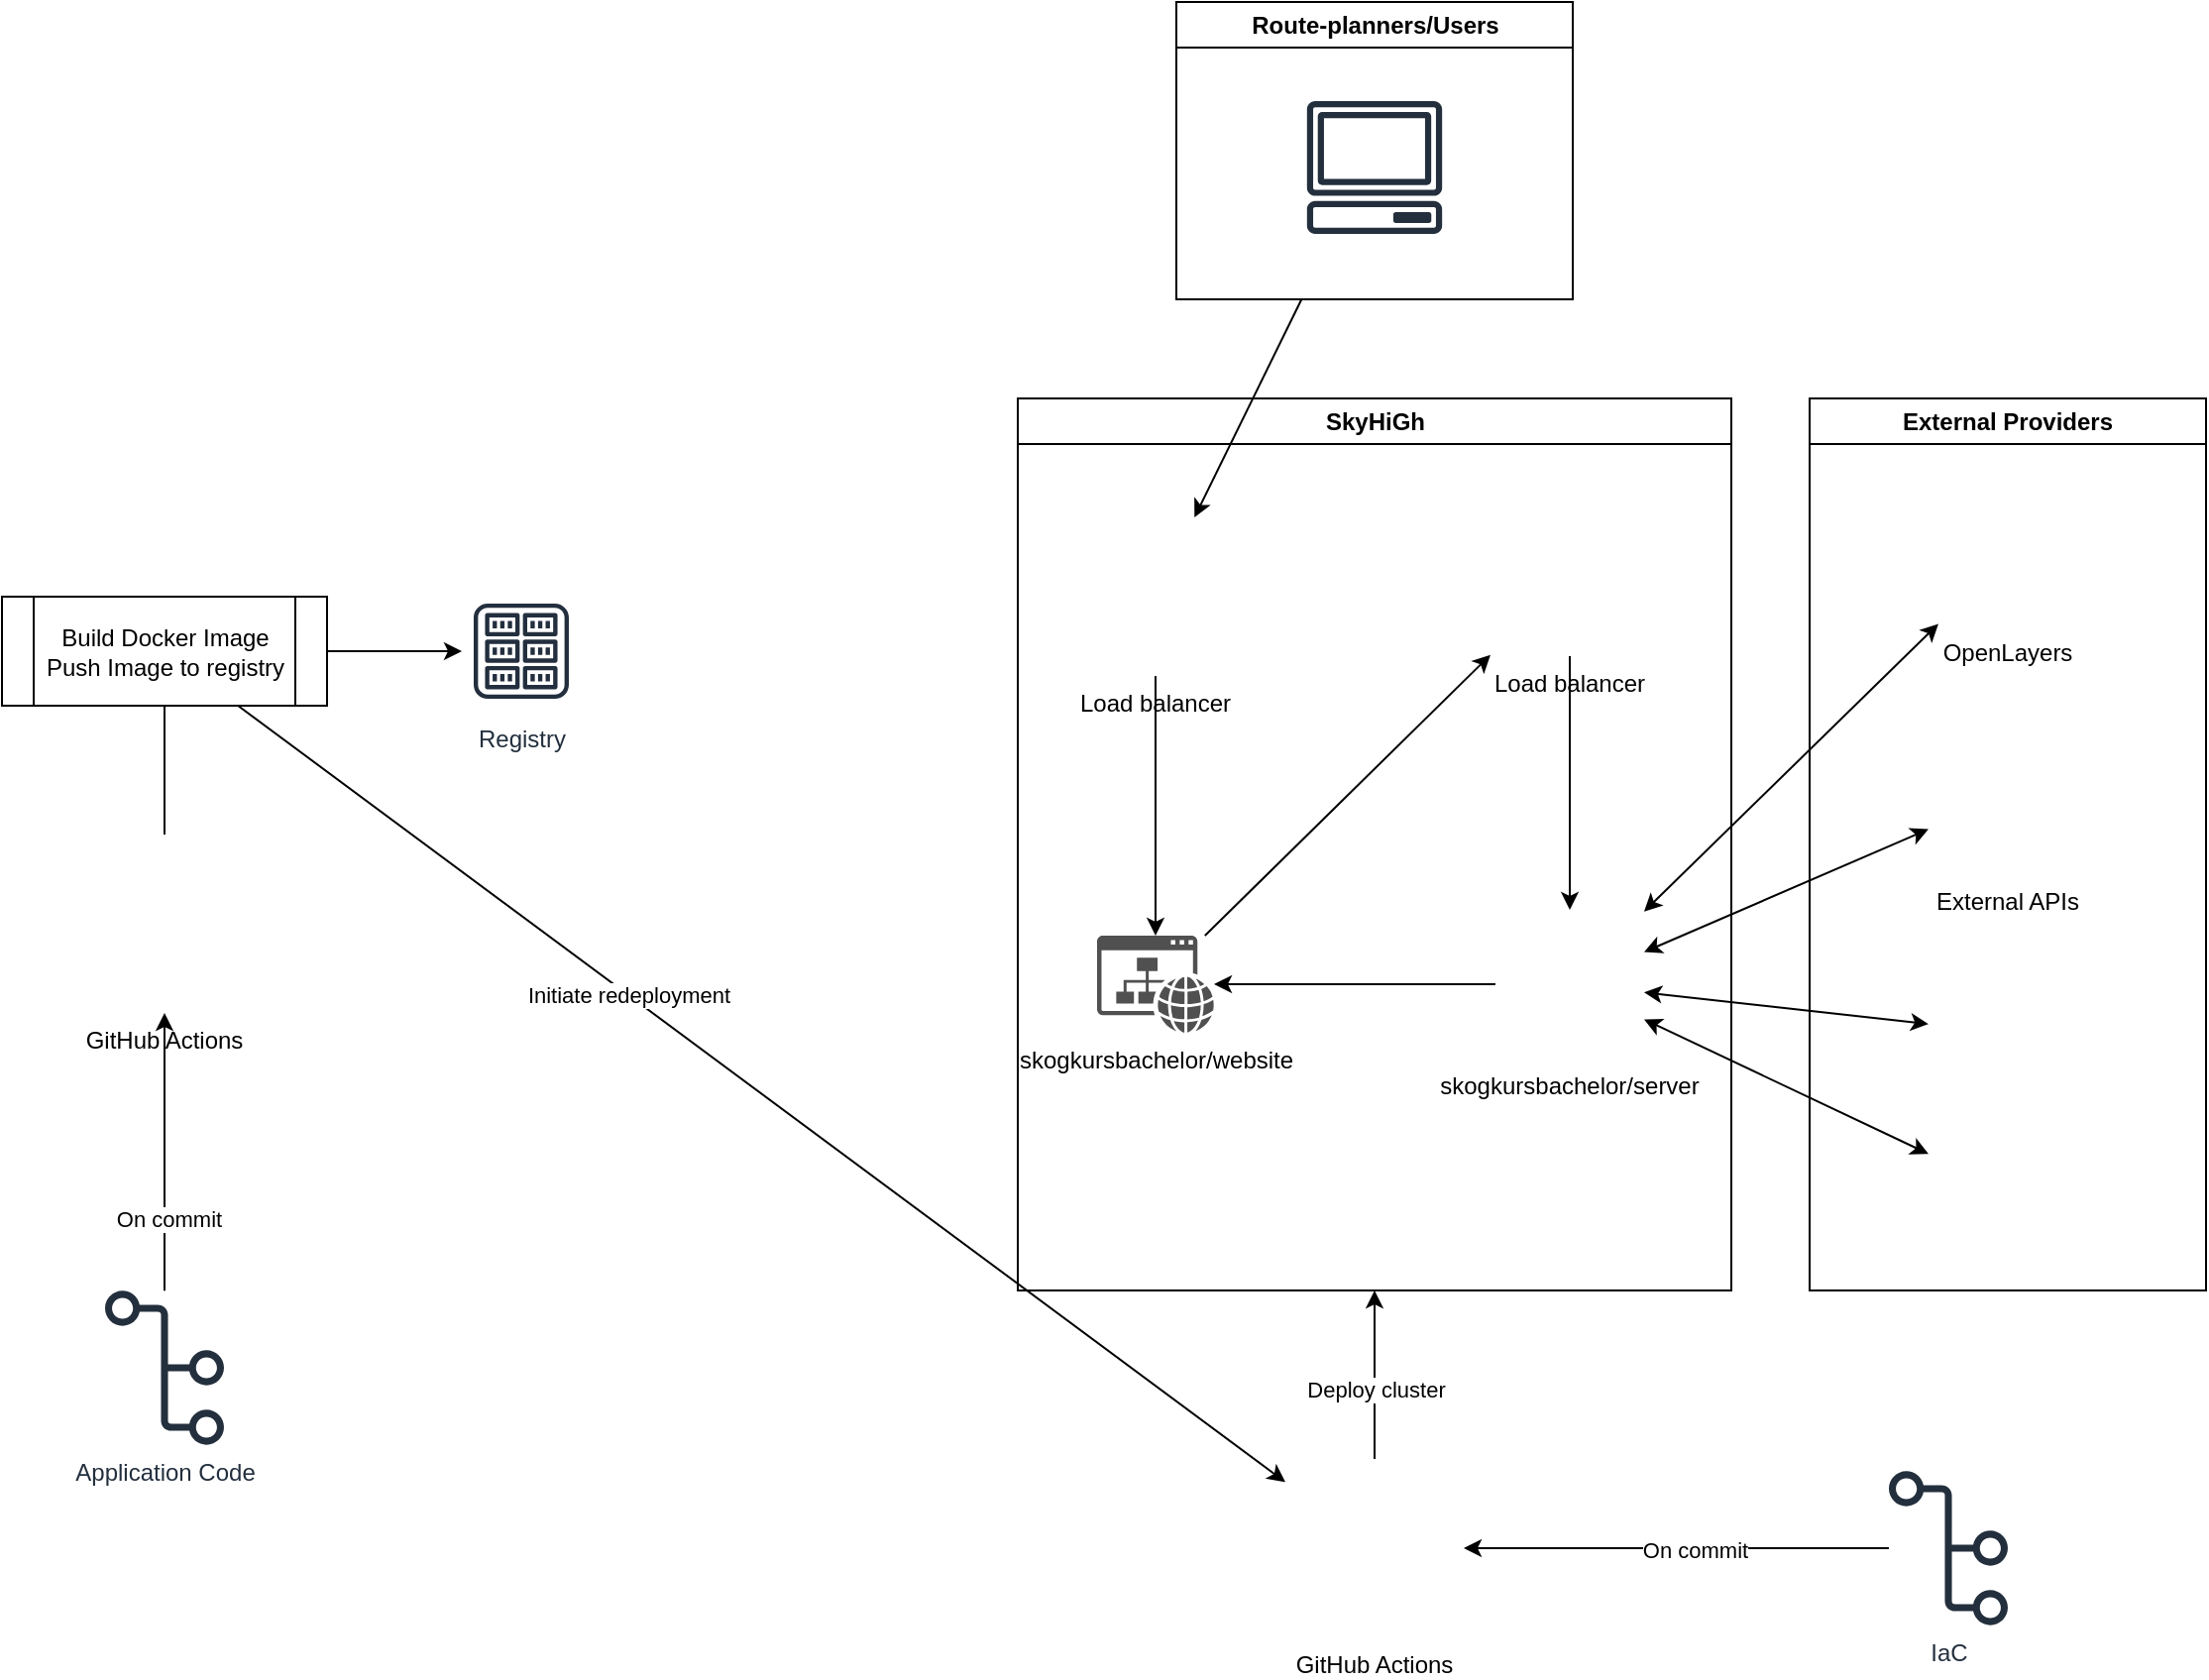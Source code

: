 <mxfile version="26.1.3">
  <diagram name="Page-1" id="BtbPCRgPrWzy0crtDdK-">
    <mxGraphModel dx="2419" dy="975" grid="1" gridSize="10" guides="1" tooltips="1" connect="1" arrows="1" fold="1" page="1" pageScale="1" pageWidth="827" pageHeight="1169" math="0" shadow="0">
      <root>
        <mxCell id="0" />
        <mxCell id="1" parent="0" />
        <mxCell id="0RlzfBuL6oLaxBtVv_V1-1" value="Application Code" style="sketch=0;outlineConnect=0;fontColor=#232F3E;gradientColor=none;fillColor=#232F3D;strokeColor=none;dashed=0;verticalLabelPosition=bottom;verticalAlign=top;align=center;html=1;fontSize=12;fontStyle=0;aspect=fixed;pointerEvents=1;shape=mxgraph.aws4.git_repository;" parent="1" vertex="1">
          <mxGeometry x="-250" y="690" width="60" height="78" as="geometry" />
        </mxCell>
        <mxCell id="0RlzfBuL6oLaxBtVv_V1-2" value="IaC" style="sketch=0;outlineConnect=0;fontColor=#232F3E;gradientColor=none;fillColor=#232F3D;strokeColor=none;dashed=0;verticalLabelPosition=bottom;verticalAlign=top;align=center;html=1;fontSize=12;fontStyle=0;aspect=fixed;pointerEvents=1;shape=mxgraph.aws4.git_repository;" parent="1" vertex="1">
          <mxGeometry x="650" y="781" width="60" height="78" as="geometry" />
        </mxCell>
        <mxCell id="0RlzfBuL6oLaxBtVv_V1-3" value="SkyHiGh" style="swimlane;whiteSpace=wrap;html=1;" parent="1" vertex="1">
          <mxGeometry x="210.5" y="240" width="360" height="450" as="geometry">
            <mxRectangle x="260" y="255" width="160" height="30" as="alternateBounds" />
          </mxGeometry>
        </mxCell>
        <mxCell id="0RlzfBuL6oLaxBtVv_V1-6" value="&lt;span style=&quot;background-color: rgb(255, 255, 255);&quot;&gt;skogkursbachelor/website&lt;/span&gt;" style="sketch=0;pointerEvents=1;shadow=0;dashed=0;html=1;strokeColor=none;fillColor=#505050;labelPosition=center;verticalLabelPosition=bottom;verticalAlign=top;outlineConnect=0;align=center;shape=mxgraph.office.concepts.website;" parent="0RlzfBuL6oLaxBtVv_V1-3" vertex="1">
          <mxGeometry x="40" y="271" width="59" height="49" as="geometry" />
        </mxCell>
        <mxCell id="6iKeF8XoxHfNSxwBO0dx-19" value="skogkursbachelor/server" style="shape=image;verticalLabelPosition=bottom;labelBackgroundColor=default;verticalAlign=top;aspect=fixed;imageAspect=0;image=https://www.svgrepo.com/show/88703/api.svg;" parent="0RlzfBuL6oLaxBtVv_V1-3" vertex="1">
          <mxGeometry x="241" y="258" width="75" height="75" as="geometry" />
        </mxCell>
        <mxCell id="AE7f3yKnxRVXKB3LSek5-1" value="Load balancer" style="shape=image;verticalLabelPosition=bottom;labelBackgroundColor=default;verticalAlign=top;aspect=fixed;imageAspect=0;image=https://static.thenounproject.com/png/1038221-200.png;" parent="0RlzfBuL6oLaxBtVv_V1-3" vertex="1">
          <mxGeometry x="29.5" y="60" width="80" height="80" as="geometry" />
        </mxCell>
        <mxCell id="AE7f3yKnxRVXKB3LSek5-2" value="" style="endArrow=classic;html=1;rounded=0;" parent="0RlzfBuL6oLaxBtVv_V1-3" source="AE7f3yKnxRVXKB3LSek5-1" target="0RlzfBuL6oLaxBtVv_V1-6" edge="1">
          <mxGeometry width="50" height="50" relative="1" as="geometry">
            <mxPoint x="159.5" y="230" as="sourcePoint" />
            <mxPoint x="209.5" y="180" as="targetPoint" />
          </mxGeometry>
        </mxCell>
        <mxCell id="AE7f3yKnxRVXKB3LSek5-3" value="" style="endArrow=classic;html=1;rounded=0;" parent="0RlzfBuL6oLaxBtVv_V1-3" source="6iKeF8XoxHfNSxwBO0dx-19" target="0RlzfBuL6oLaxBtVv_V1-6" edge="1">
          <mxGeometry width="50" height="50" relative="1" as="geometry">
            <mxPoint x="159.5" y="230" as="sourcePoint" />
            <mxPoint x="209.5" y="180" as="targetPoint" />
          </mxGeometry>
        </mxCell>
        <mxCell id="AE7f3yKnxRVXKB3LSek5-5" value="Load balancer" style="shape=image;verticalLabelPosition=bottom;labelBackgroundColor=default;verticalAlign=top;aspect=fixed;imageAspect=0;image=https://static.thenounproject.com/png/1038221-200.png;" parent="0RlzfBuL6oLaxBtVv_V1-3" vertex="1">
          <mxGeometry x="238.5" y="50" width="80" height="80" as="geometry" />
        </mxCell>
        <mxCell id="AE7f3yKnxRVXKB3LSek5-6" value="" style="endArrow=classic;html=1;rounded=0;" parent="0RlzfBuL6oLaxBtVv_V1-3" source="0RlzfBuL6oLaxBtVv_V1-6" target="AE7f3yKnxRVXKB3LSek5-5" edge="1">
          <mxGeometry width="50" height="50" relative="1" as="geometry">
            <mxPoint x="-10.5" y="230" as="sourcePoint" />
            <mxPoint x="39.5" y="180" as="targetPoint" />
          </mxGeometry>
        </mxCell>
        <mxCell id="AE7f3yKnxRVXKB3LSek5-7" value="" style="endArrow=classic;html=1;rounded=0;" parent="0RlzfBuL6oLaxBtVv_V1-3" source="AE7f3yKnxRVXKB3LSek5-5" target="6iKeF8XoxHfNSxwBO0dx-19" edge="1">
          <mxGeometry width="50" height="50" relative="1" as="geometry">
            <mxPoint x="-10.5" y="230" as="sourcePoint" />
            <mxPoint x="39.5" y="180" as="targetPoint" />
          </mxGeometry>
        </mxCell>
        <mxCell id="6iKeF8XoxHfNSxwBO0dx-6" value="Deploy cluster" style="endArrow=classic;html=1;rounded=0;" parent="1" source="6iKeF8XoxHfNSxwBO0dx-10" target="0RlzfBuL6oLaxBtVv_V1-3" edge="1">
          <mxGeometry x="-0.176" width="50" height="50" relative="1" as="geometry">
            <mxPoint x="390" y="625" as="sourcePoint" />
            <mxPoint x="630" y="455" as="targetPoint" />
            <Array as="points" />
            <mxPoint as="offset" />
          </mxGeometry>
        </mxCell>
        <mxCell id="6iKeF8XoxHfNSxwBO0dx-7" value="GitHub Actions" style="shape=image;verticalLabelPosition=bottom;labelBackgroundColor=default;verticalAlign=top;aspect=fixed;imageAspect=0;image=https://www.svgrepo.com/show/306098/githubactions.svg;" parent="1" vertex="1">
          <mxGeometry x="-265" y="460" width="90" height="90" as="geometry" />
        </mxCell>
        <mxCell id="6iKeF8XoxHfNSxwBO0dx-10" value="GitHub Actions" style="shape=image;verticalLabelPosition=bottom;labelBackgroundColor=default;verticalAlign=top;aspect=fixed;imageAspect=0;image=https://www.svgrepo.com/show/306098/githubactions.svg;" parent="1" vertex="1">
          <mxGeometry x="345.5" y="775" width="90" height="90" as="geometry" />
        </mxCell>
        <mxCell id="6iKeF8XoxHfNSxwBO0dx-11" value="" style="endArrow=classic;html=1;rounded=0;" parent="1" source="0RlzfBuL6oLaxBtVv_V1-2" target="6iKeF8XoxHfNSxwBO0dx-10" edge="1">
          <mxGeometry width="50" height="50" relative="1" as="geometry">
            <mxPoint x="310" y="595" as="sourcePoint" />
            <mxPoint x="360" y="545" as="targetPoint" />
          </mxGeometry>
        </mxCell>
        <mxCell id="6iKeF8XoxHfNSxwBO0dx-12" value="On commit" style="edgeLabel;html=1;align=center;verticalAlign=middle;resizable=0;points=[];" parent="6iKeF8XoxHfNSxwBO0dx-11" vertex="1" connectable="0">
          <mxGeometry x="-0.085" y="1" relative="1" as="geometry">
            <mxPoint as="offset" />
          </mxGeometry>
        </mxCell>
        <mxCell id="6iKeF8XoxHfNSxwBO0dx-15" value="Route-planners/Users" style="swimlane;whiteSpace=wrap;html=1;" parent="1" vertex="1">
          <mxGeometry x="290.5" y="40" width="200" height="150" as="geometry" />
        </mxCell>
        <mxCell id="6iKeF8XoxHfNSxwBO0dx-13" value="" style="sketch=0;outlineConnect=0;fontColor=#232F3E;gradientColor=none;fillColor=#232F3D;strokeColor=none;dashed=0;verticalLabelPosition=bottom;verticalAlign=top;align=center;html=1;fontSize=12;fontStyle=0;aspect=fixed;pointerEvents=1;shape=mxgraph.aws4.client;" parent="6iKeF8XoxHfNSxwBO0dx-15" vertex="1">
          <mxGeometry x="65.62" y="50" width="68.76" height="67" as="geometry" />
        </mxCell>
        <mxCell id="6iKeF8XoxHfNSxwBO0dx-16" value="" style="endArrow=classic;html=1;rounded=0;" parent="1" source="0RlzfBuL6oLaxBtVv_V1-1" target="6iKeF8XoxHfNSxwBO0dx-7" edge="1">
          <mxGeometry width="50" height="50" relative="1" as="geometry">
            <mxPoint x="270" y="625" as="sourcePoint" />
            <mxPoint x="320" y="575" as="targetPoint" />
          </mxGeometry>
        </mxCell>
        <mxCell id="6iKeF8XoxHfNSxwBO0dx-17" value="On commit" style="edgeLabel;html=1;align=center;verticalAlign=middle;resizable=0;points=[];" parent="6iKeF8XoxHfNSxwBO0dx-16" vertex="1" connectable="0">
          <mxGeometry x="-0.48" y="-2" relative="1" as="geometry">
            <mxPoint as="offset" />
          </mxGeometry>
        </mxCell>
        <mxCell id="6iKeF8XoxHfNSxwBO0dx-27" value="External Providers" style="swimlane;whiteSpace=wrap;html=1;" parent="1" vertex="1">
          <mxGeometry x="610" y="240" width="200" height="450" as="geometry" />
        </mxCell>
        <mxCell id="6iKeF8XoxHfNSxwBO0dx-26" value="OpenLayers" style="shape=image;verticalLabelPosition=bottom;labelBackgroundColor=default;verticalAlign=top;aspect=fixed;imageAspect=0;image=https://www.svgrepo.com/show/306511/openlayers.svg;" parent="6iKeF8XoxHfNSxwBO0dx-27" vertex="1">
          <mxGeometry x="65" y="44.5" width="70" height="70" as="geometry" />
        </mxCell>
        <mxCell id="6iKeF8XoxHfNSxwBO0dx-18" value="External APIs" style="shape=image;verticalLabelPosition=bottom;labelBackgroundColor=default;verticalAlign=top;aspect=fixed;imageAspect=0;image=https://cdn-icons-png.flaticon.com/512/1554/1554121.png;" parent="6iKeF8XoxHfNSxwBO0dx-27" vertex="1">
          <mxGeometry x="60" y="160" width="80" height="80" as="geometry" />
        </mxCell>
        <mxCell id="6DhEAvd5gJPquxKEEZNW-1" value="" style="shape=image;verticalLabelPosition=bottom;labelBackgroundColor=default;verticalAlign=top;aspect=fixed;imageAspect=0;image=https://www.svgrepo.com/show/399319/wms.svg;" vertex="1" parent="6iKeF8XoxHfNSxwBO0dx-27">
          <mxGeometry x="60" y="280" width="80" height="80" as="geometry" />
        </mxCell>
        <mxCell id="6DhEAvd5gJPquxKEEZNW-2" value="" style="shape=image;verticalLabelPosition=bottom;labelBackgroundColor=default;verticalAlign=top;aspect=fixed;imageAspect=0;image=https://www.svgrepo.com/show/399315/wfs.svg;" vertex="1" parent="6iKeF8XoxHfNSxwBO0dx-27">
          <mxGeometry x="60" y="360" width="80" height="80" as="geometry" />
        </mxCell>
        <mxCell id="6iKeF8XoxHfNSxwBO0dx-29" value="" style="endArrow=classic;startArrow=classic;html=1;rounded=0;" parent="1" source="6iKeF8XoxHfNSxwBO0dx-19" target="6iKeF8XoxHfNSxwBO0dx-18" edge="1">
          <mxGeometry width="50" height="50" relative="1" as="geometry">
            <mxPoint x="450" y="595" as="sourcePoint" />
            <mxPoint x="500" y="545" as="targetPoint" />
          </mxGeometry>
        </mxCell>
        <mxCell id="6iKeF8XoxHfNSxwBO0dx-30" value="" style="endArrow=classic;startArrow=classic;html=1;rounded=0;" parent="1" source="6iKeF8XoxHfNSxwBO0dx-19" target="6iKeF8XoxHfNSxwBO0dx-26" edge="1">
          <mxGeometry width="50" height="50" relative="1" as="geometry">
            <mxPoint x="580" y="505" as="sourcePoint" />
            <mxPoint x="630" y="455" as="targetPoint" />
          </mxGeometry>
        </mxCell>
        <mxCell id="AE7f3yKnxRVXKB3LSek5-8" value="" style="endArrow=classic;html=1;rounded=0;" parent="1" source="6iKeF8XoxHfNSxwBO0dx-15" target="AE7f3yKnxRVXKB3LSek5-1" edge="1">
          <mxGeometry width="50" height="50" relative="1" as="geometry">
            <mxPoint x="200" y="410" as="sourcePoint" />
            <mxPoint x="250" y="360" as="targetPoint" />
          </mxGeometry>
        </mxCell>
        <mxCell id="idLAQDSfNtUFx_-nqvb9-10" style="edgeStyle=orthogonalEdgeStyle;rounded=0;orthogonalLoop=1;jettySize=auto;html=1;" parent="1" source="idLAQDSfNtUFx_-nqvb9-4" target="idLAQDSfNtUFx_-nqvb9-5" edge="1">
          <mxGeometry relative="1" as="geometry" />
        </mxCell>
        <mxCell id="idLAQDSfNtUFx_-nqvb9-4" value="Build Docker Image&lt;div&gt;Push Image to registry&lt;/div&gt;" style="shape=process;whiteSpace=wrap;html=1;backgroundOutline=1;" parent="1" vertex="1">
          <mxGeometry x="-302" y="340" width="164" height="55" as="geometry" />
        </mxCell>
        <mxCell id="idLAQDSfNtUFx_-nqvb9-5" value="Registry" style="sketch=0;outlineConnect=0;fontColor=#232F3E;gradientColor=none;strokeColor=#232F3E;fillColor=#ffffff;dashed=0;verticalLabelPosition=bottom;verticalAlign=top;align=center;html=1;fontSize=12;fontStyle=0;aspect=fixed;shape=mxgraph.aws4.resourceIcon;resIcon=mxgraph.aws4.registry;" parent="1" vertex="1">
          <mxGeometry x="-70" y="337.5" width="60" height="60" as="geometry" />
        </mxCell>
        <mxCell id="idLAQDSfNtUFx_-nqvb9-9" value="" style="endArrow=none;html=1;rounded=0;" parent="1" source="6iKeF8XoxHfNSxwBO0dx-7" target="idLAQDSfNtUFx_-nqvb9-4" edge="1">
          <mxGeometry width="50" height="50" relative="1" as="geometry">
            <mxPoint x="-280" y="410" as="sourcePoint" />
            <mxPoint x="-230" y="360" as="targetPoint" />
          </mxGeometry>
        </mxCell>
        <mxCell id="idLAQDSfNtUFx_-nqvb9-12" value="" style="endArrow=classic;html=1;rounded=0;" parent="1" source="idLAQDSfNtUFx_-nqvb9-4" target="6iKeF8XoxHfNSxwBO0dx-10" edge="1">
          <mxGeometry width="50" height="50" relative="1" as="geometry">
            <mxPoint x="120" y="650" as="sourcePoint" />
            <mxPoint x="170" y="600" as="targetPoint" />
          </mxGeometry>
        </mxCell>
        <mxCell id="idLAQDSfNtUFx_-nqvb9-13" value="Initiate redeployment" style="edgeLabel;html=1;align=center;verticalAlign=middle;resizable=0;points=[];" parent="idLAQDSfNtUFx_-nqvb9-12" vertex="1" connectable="0">
          <mxGeometry x="-0.253" y="1" relative="1" as="geometry">
            <mxPoint x="-1" as="offset" />
          </mxGeometry>
        </mxCell>
        <mxCell id="6DhEAvd5gJPquxKEEZNW-5" value="" style="endArrow=classic;startArrow=classic;html=1;rounded=0;" edge="1" parent="1" source="6iKeF8XoxHfNSxwBO0dx-19" target="6DhEAvd5gJPquxKEEZNW-1">
          <mxGeometry width="50" height="50" relative="1" as="geometry">
            <mxPoint x="547" y="579" as="sourcePoint" />
            <mxPoint x="680" y="480" as="targetPoint" />
          </mxGeometry>
        </mxCell>
        <mxCell id="6DhEAvd5gJPquxKEEZNW-6" value="" style="endArrow=classic;startArrow=classic;html=1;rounded=0;" edge="1" parent="1" source="6iKeF8XoxHfNSxwBO0dx-19" target="6DhEAvd5gJPquxKEEZNW-2">
          <mxGeometry width="50" height="50" relative="1" as="geometry">
            <mxPoint x="547" y="601" as="sourcePoint" />
            <mxPoint x="680" y="577" as="targetPoint" />
          </mxGeometry>
        </mxCell>
      </root>
    </mxGraphModel>
  </diagram>
</mxfile>
